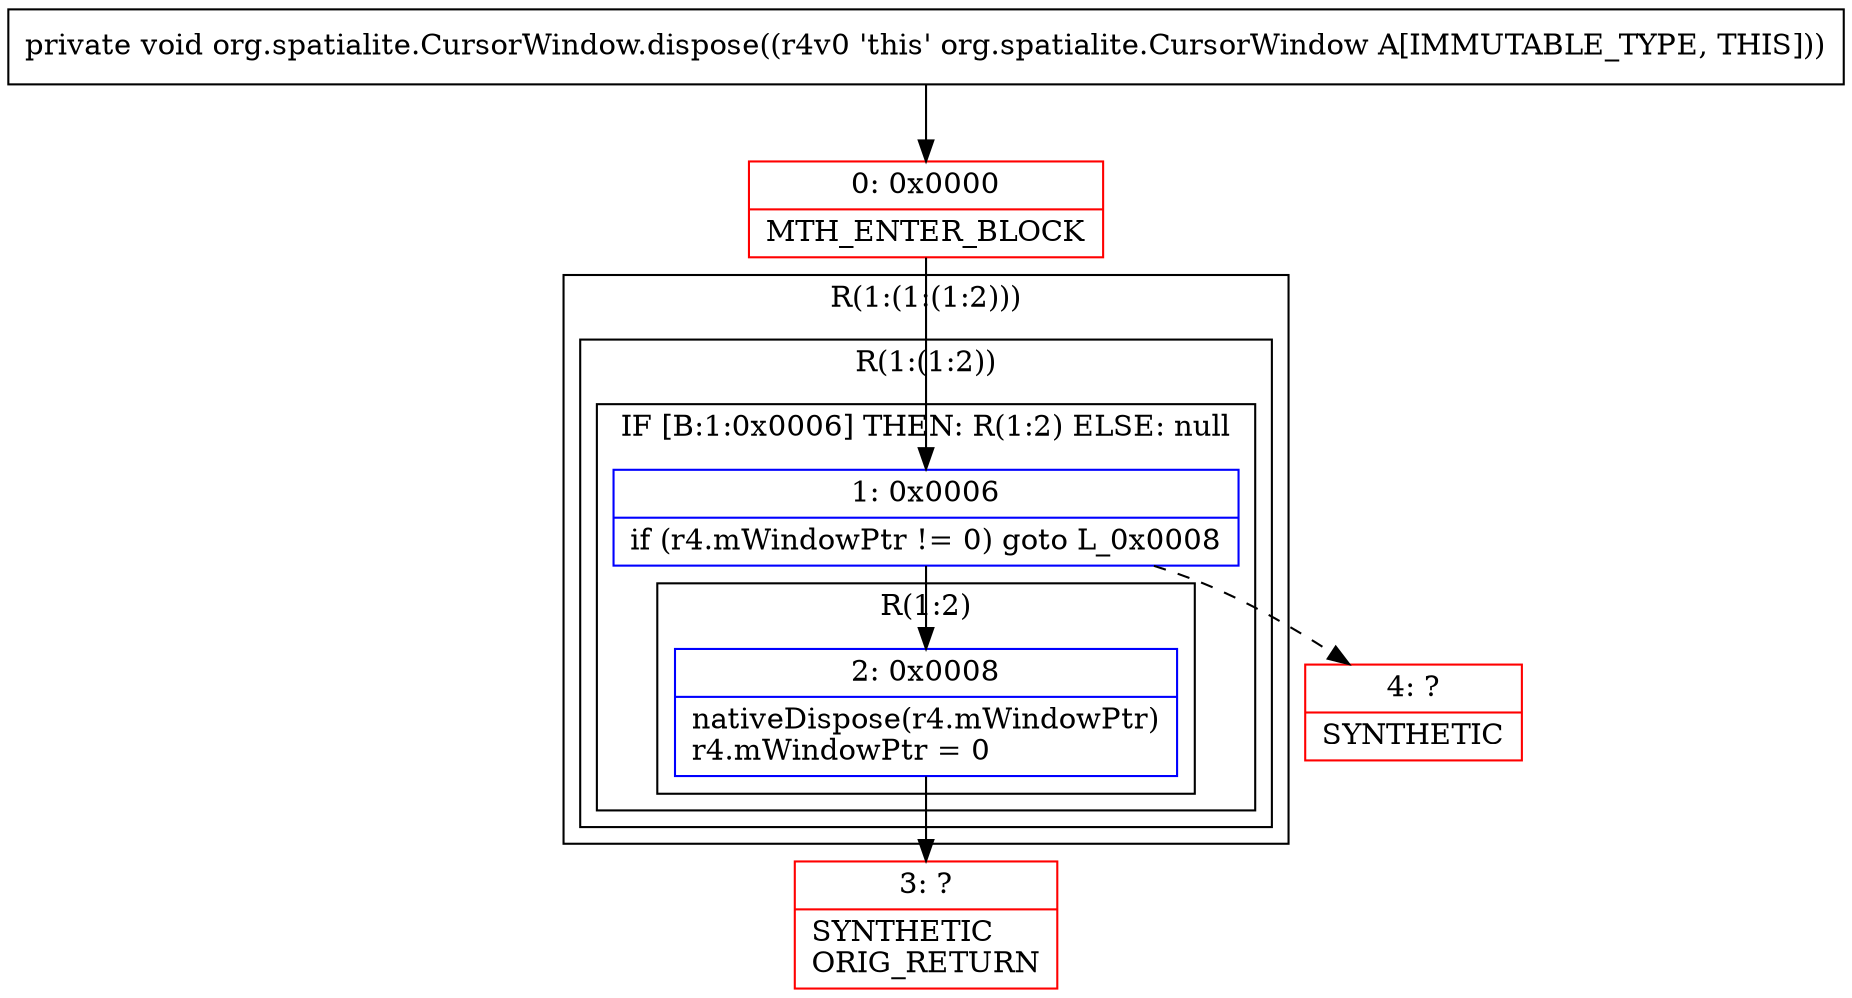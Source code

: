 digraph "CFG fororg.spatialite.CursorWindow.dispose()V" {
subgraph cluster_Region_832668957 {
label = "R(1:(1:(1:2)))";
node [shape=record,color=blue];
subgraph cluster_Region_1166429237 {
label = "R(1:(1:2))";
node [shape=record,color=blue];
subgraph cluster_IfRegion_226395689 {
label = "IF [B:1:0x0006] THEN: R(1:2) ELSE: null";
node [shape=record,color=blue];
Node_1 [shape=record,label="{1\:\ 0x0006|if (r4.mWindowPtr != 0) goto L_0x0008\l}"];
subgraph cluster_Region_466580629 {
label = "R(1:2)";
node [shape=record,color=blue];
Node_2 [shape=record,label="{2\:\ 0x0008|nativeDispose(r4.mWindowPtr)\lr4.mWindowPtr = 0\l}"];
}
}
}
}
Node_0 [shape=record,color=red,label="{0\:\ 0x0000|MTH_ENTER_BLOCK\l}"];
Node_3 [shape=record,color=red,label="{3\:\ ?|SYNTHETIC\lORIG_RETURN\l}"];
Node_4 [shape=record,color=red,label="{4\:\ ?|SYNTHETIC\l}"];
MethodNode[shape=record,label="{private void org.spatialite.CursorWindow.dispose((r4v0 'this' org.spatialite.CursorWindow A[IMMUTABLE_TYPE, THIS])) }"];
MethodNode -> Node_0;
Node_1 -> Node_2;
Node_1 -> Node_4[style=dashed];
Node_2 -> Node_3;
Node_0 -> Node_1;
}

